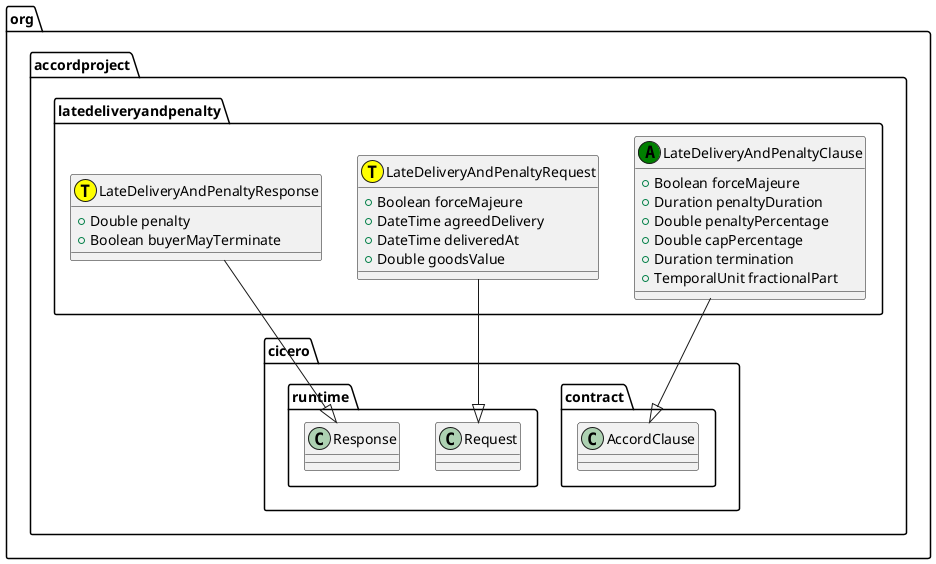 @startuml
class org.accordproject.latedeliveryandpenalty.LateDeliveryAndPenaltyClause << (A,green) >> {
   + Boolean forceMajeure
   + Duration penaltyDuration
   + Double penaltyPercentage
   + Double capPercentage
   + Duration termination
   + TemporalUnit fractionalPart
}
org.accordproject.latedeliveryandpenalty.LateDeliveryAndPenaltyClause --|> org.accordproject.cicero.contract.AccordClause
class org.accordproject.latedeliveryandpenalty.LateDeliveryAndPenaltyRequest << (T,yellow) >> {
   + Boolean forceMajeure
   + DateTime agreedDelivery
   + DateTime deliveredAt
   + Double goodsValue
}
org.accordproject.latedeliveryandpenalty.LateDeliveryAndPenaltyRequest --|> org.accordproject.cicero.runtime.Request
class org.accordproject.latedeliveryandpenalty.LateDeliveryAndPenaltyResponse << (T,yellow) >> {
   + Double penalty
   + Boolean buyerMayTerminate
}
org.accordproject.latedeliveryandpenalty.LateDeliveryAndPenaltyResponse --|> org.accordproject.cicero.runtime.Response
@enduml
